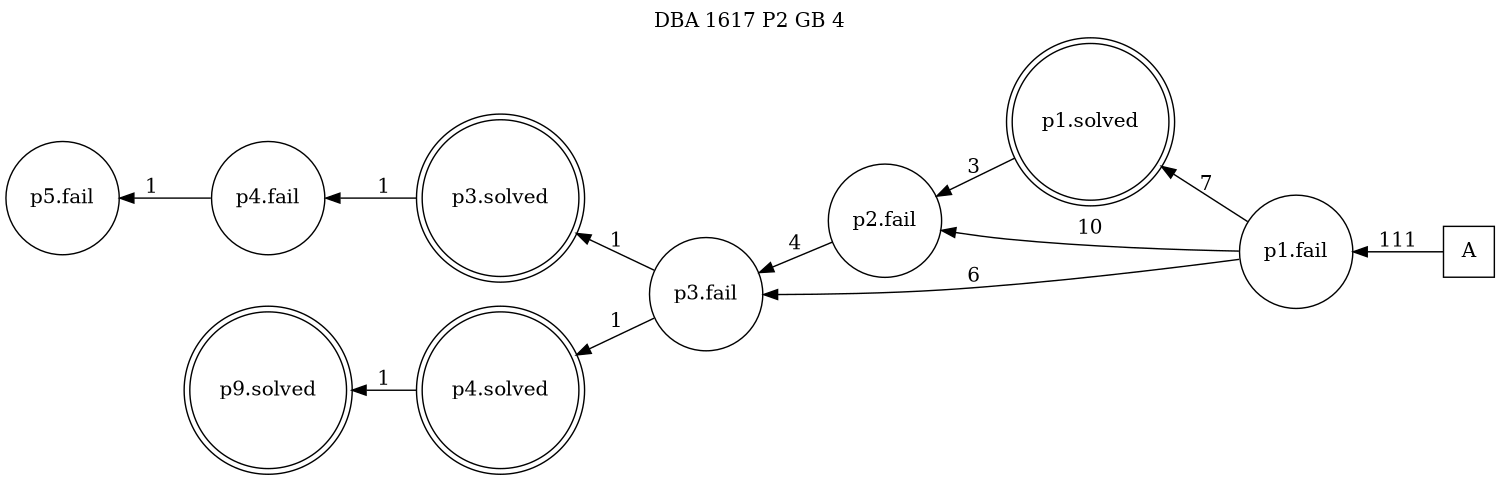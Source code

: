 digraph DBA_1617_P2_GB_4 {
labelloc="tl"
label= " DBA 1617 P2 GB 4 "
rankdir="RL";
graph [ size=" 10 , 10 !"]

"A" [shape="square" label="A"]
"p1.fail" [shape="circle" label="p1.fail"]
"p1.solved" [shape="doublecircle" label="p1.solved"]
"p2.fail" [shape="circle" label="p2.fail"]
"p3.fail" [shape="circle" label="p3.fail"]
"p3.solved" [shape="doublecircle" label="p3.solved"]
"p4.fail" [shape="circle" label="p4.fail"]
"p5.fail" [shape="circle" label="p5.fail"]
"p4.solved" [shape="doublecircle" label="p4.solved"]
"p9.solved" [shape="doublecircle" label="p9.solved"]
"A" -> "p1.fail" [ label=111]
"p1.fail" -> "p1.solved" [ label=7]
"p1.fail" -> "p2.fail" [ label=10]
"p1.fail" -> "p3.fail" [ label=6]
"p1.solved" -> "p2.fail" [ label=3]
"p2.fail" -> "p3.fail" [ label=4]
"p3.fail" -> "p3.solved" [ label=1]
"p3.fail" -> "p4.solved" [ label=1]
"p3.solved" -> "p4.fail" [ label=1]
"p4.fail" -> "p5.fail" [ label=1]
"p4.solved" -> "p9.solved" [ label=1]
}
